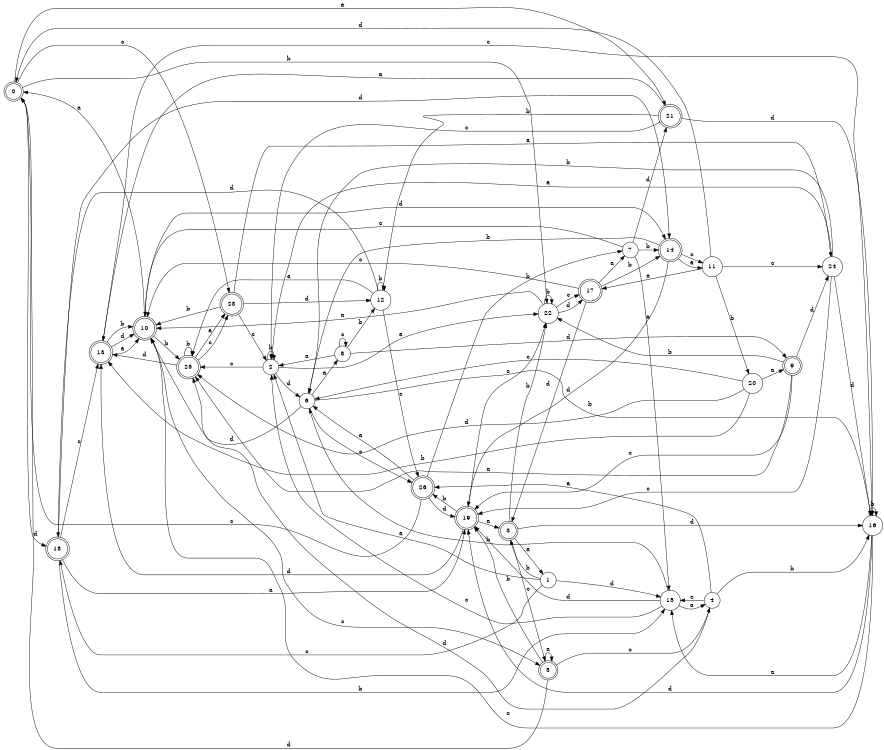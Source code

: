 digraph n22_2 {
__start0 [label="" shape="none"];

rankdir=LR;
size="8,5";

s0 [style="rounded,filled", color="black", fillcolor="white" shape="doublecircle", label="0"];
s1 [style="filled", color="black", fillcolor="white" shape="circle", label="1"];
s2 [style="filled", color="black", fillcolor="white" shape="circle", label="2"];
s3 [style="rounded,filled", color="black", fillcolor="white" shape="doublecircle", label="3"];
s4 [style="filled", color="black", fillcolor="white" shape="circle", label="4"];
s5 [style="rounded,filled", color="black", fillcolor="white" shape="doublecircle", label="5"];
s6 [style="filled", color="black", fillcolor="white" shape="circle", label="6"];
s7 [style="filled", color="black", fillcolor="white" shape="circle", label="7"];
s8 [style="filled", color="black", fillcolor="white" shape="circle", label="8"];
s9 [style="rounded,filled", color="black", fillcolor="white" shape="doublecircle", label="9"];
s10 [style="rounded,filled", color="black", fillcolor="white" shape="doublecircle", label="10"];
s11 [style="filled", color="black", fillcolor="white" shape="circle", label="11"];
s12 [style="filled", color="black", fillcolor="white" shape="circle", label="12"];
s13 [style="rounded,filled", color="black", fillcolor="white" shape="doublecircle", label="13"];
s14 [style="rounded,filled", color="black", fillcolor="white" shape="doublecircle", label="14"];
s15 [style="filled", color="black", fillcolor="white" shape="circle", label="15"];
s16 [style="filled", color="black", fillcolor="white" shape="circle", label="16"];
s17 [style="rounded,filled", color="black", fillcolor="white" shape="doublecircle", label="17"];
s18 [style="rounded,filled", color="black", fillcolor="white" shape="doublecircle", label="18"];
s19 [style="rounded,filled", color="black", fillcolor="white" shape="doublecircle", label="19"];
s20 [style="filled", color="black", fillcolor="white" shape="circle", label="20"];
s21 [style="rounded,filled", color="black", fillcolor="white" shape="doublecircle", label="21"];
s22 [style="filled", color="black", fillcolor="white" shape="circle", label="22"];
s23 [style="rounded,filled", color="black", fillcolor="white" shape="doublecircle", label="23"];
s24 [style="filled", color="black", fillcolor="white" shape="circle", label="24"];
s25 [style="rounded,filled", color="black", fillcolor="white" shape="doublecircle", label="25"];
s26 [style="rounded,filled", color="black", fillcolor="white" shape="doublecircle", label="26"];
s0 -> s21 [label="a"];
s0 -> s22 [label="b"];
s0 -> s23 [label="c"];
s0 -> s18 [label="d"];
s1 -> s2 [label="a"];
s1 -> s3 [label="b"];
s1 -> s18 [label="c"];
s1 -> s15 [label="d"];
s2 -> s22 [label="a"];
s2 -> s2 [label="b"];
s2 -> s25 [label="c"];
s2 -> s6 [label="d"];
s3 -> s1 [label="a"];
s3 -> s22 [label="b"];
s3 -> s5 [label="c"];
s3 -> s16 [label="d"];
s4 -> s26 [label="a"];
s4 -> s16 [label="b"];
s4 -> s15 [label="c"];
s4 -> s25 [label="d"];
s5 -> s5 [label="a"];
s5 -> s19 [label="b"];
s5 -> s4 [label="c"];
s5 -> s0 [label="d"];
s6 -> s8 [label="a"];
s6 -> s16 [label="b"];
s6 -> s26 [label="c"];
s6 -> s10 [label="d"];
s7 -> s15 [label="a"];
s7 -> s14 [label="b"];
s7 -> s10 [label="c"];
s7 -> s21 [label="d"];
s8 -> s2 [label="a"];
s8 -> s12 [label="b"];
s8 -> s8 [label="c"];
s8 -> s9 [label="d"];
s9 -> s25 [label="a"];
s9 -> s22 [label="b"];
s9 -> s19 [label="c"];
s9 -> s24 [label="d"];
s10 -> s0 [label="a"];
s10 -> s25 [label="b"];
s10 -> s5 [label="c"];
s10 -> s14 [label="d"];
s11 -> s17 [label="a"];
s11 -> s20 [label="b"];
s11 -> s24 [label="c"];
s11 -> s0 [label="d"];
s12 -> s25 [label="a"];
s12 -> s12 [label="b"];
s12 -> s26 [label="c"];
s12 -> s18 [label="d"];
s13 -> s10 [label="a"];
s13 -> s10 [label="b"];
s13 -> s16 [label="c"];
s13 -> s10 [label="d"];
s14 -> s11 [label="a"];
s14 -> s6 [label="b"];
s14 -> s11 [label="c"];
s14 -> s19 [label="d"];
s15 -> s4 [label="a"];
s15 -> s6 [label="b"];
s15 -> s2 [label="c"];
s15 -> s19 [label="d"];
s16 -> s15 [label="a"];
s16 -> s16 [label="b"];
s16 -> s10 [label="c"];
s16 -> s19 [label="d"];
s17 -> s7 [label="a"];
s17 -> s14 [label="b"];
s17 -> s10 [label="c"];
s17 -> s3 [label="d"];
s18 -> s19 [label="a"];
s18 -> s15 [label="b"];
s18 -> s13 [label="c"];
s18 -> s14 [label="d"];
s19 -> s3 [label="a"];
s19 -> s26 [label="b"];
s19 -> s22 [label="c"];
s19 -> s13 [label="d"];
s20 -> s9 [label="a"];
s20 -> s13 [label="b"];
s20 -> s6 [label="c"];
s20 -> s25 [label="d"];
s21 -> s13 [label="a"];
s21 -> s12 [label="b"];
s21 -> s2 [label="c"];
s21 -> s16 [label="d"];
s22 -> s10 [label="a"];
s22 -> s22 [label="b"];
s22 -> s17 [label="c"];
s22 -> s17 [label="d"];
s23 -> s24 [label="a"];
s23 -> s10 [label="b"];
s23 -> s2 [label="c"];
s23 -> s12 [label="d"];
s24 -> s2 [label="a"];
s24 -> s6 [label="b"];
s24 -> s19 [label="c"];
s24 -> s16 [label="d"];
s25 -> s23 [label="a"];
s25 -> s25 [label="b"];
s25 -> s23 [label="c"];
s25 -> s13 [label="d"];
s26 -> s6 [label="a"];
s26 -> s7 [label="b"];
s26 -> s0 [label="c"];
s26 -> s19 [label="d"];

}